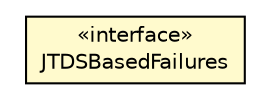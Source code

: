 #!/usr/local/bin/dot
#
# Class diagram 
# Generated by UMLGraph version R5_6-24-gf6e263 (http://www.umlgraph.org/)
#

digraph G {
	edge [fontname="Helvetica",fontsize=10,labelfontname="Helvetica",labelfontsize=10];
	node [fontname="Helvetica",fontsize=10,shape=plaintext];
	nodesep=0.25;
	ranksep=0.5;
	// nl.b3p.brmo.service.testutil.JTDSBasedFailures
	c52 [label=<<table title="nl.b3p.brmo.service.testutil.JTDSBasedFailures" border="0" cellborder="1" cellspacing="0" cellpadding="2" port="p" bgcolor="lemonChiffon" href="./JTDSBasedFailures.html">
		<tr><td><table border="0" cellspacing="0" cellpadding="1">
<tr><td align="center" balign="center"> &#171;interface&#187; </td></tr>
<tr><td align="center" balign="center"> JTDSBasedFailures </td></tr>
		</table></td></tr>
		</table>>, URL="./JTDSBasedFailures.html", fontname="Helvetica", fontcolor="black", fontsize=10.0];
}

